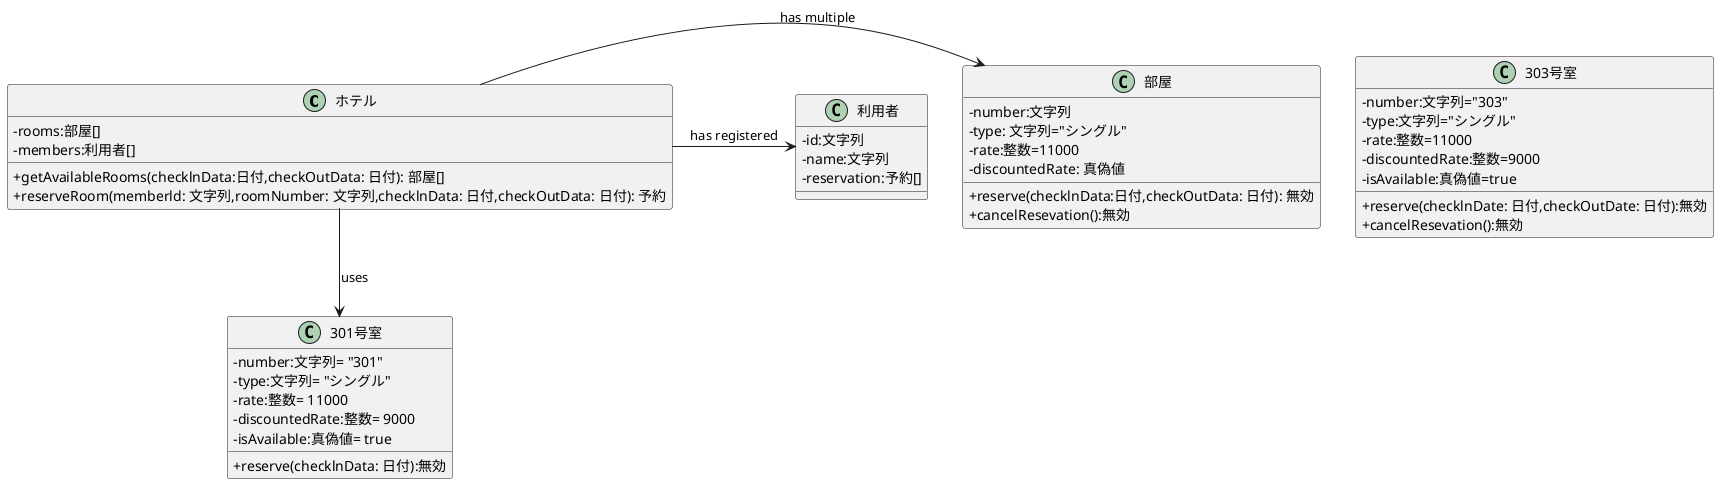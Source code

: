 @startuml 演習3-5_OBJ_ホテル宿泊予約
skinparam ClassAttributeIconSize 0
class ホテル{
    -rooms:部屋[]
    -members:利用者[]
    +getAvailableRooms(checklnData:日付,checkOutData: 日付): 部屋[]
    +reserveRoom(memberld: 文字列,roomNumber: 文字列,checklnData: 日付,checkOutData: 日付): 予約
}
class 部屋{
    -number:文字列
    -type: 文字列="シングル"
    -rate:整数=11000
    -discountedRate: 真偽値
    +reserve(checklnData:日付,checkOutData: 日付): 無効
    +cancelResevation():無効
}
class 利用者{
    -id:文字列
    -name:文字列
    -reservation:予約[]
}
ホテル -> 部屋:has multiple
ホテル -> 利用者:has registered

ホテル --> 301号室:uses

class 301号室{
    -number:文字列= "301"
    -type:文字列= "シングル"
    -rate:整数= 11000
    -discountedRate:整数= 9000
    -isAvailable:真偽値= true
    +reserve(checklnData: 日付):無効
}
class 303号室{
    -number:文字列="303"
    -type:文字列="シングル"
    -rate:整数=11000
    -discountedRate:整数=9000
    -isAvailable:真偽値=true
    +reserve(checklnDate: 日付,checkOutDate: 日付):無効
    +cancelResevation():無効
}
@enduml